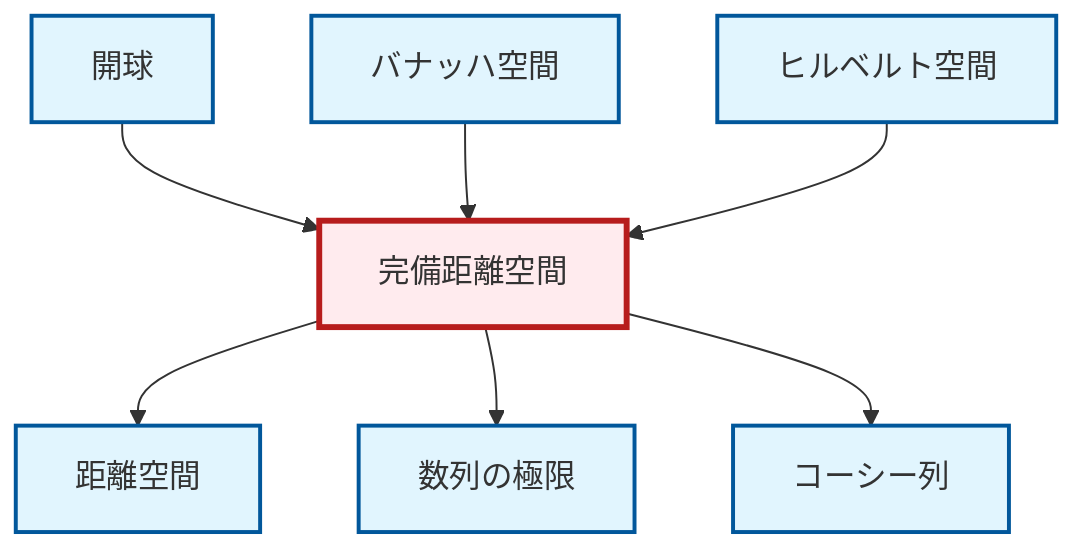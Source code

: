 graph TD
    classDef definition fill:#e1f5fe,stroke:#01579b,stroke-width:2px
    classDef theorem fill:#f3e5f5,stroke:#4a148c,stroke-width:2px
    classDef axiom fill:#fff3e0,stroke:#e65100,stroke-width:2px
    classDef example fill:#e8f5e9,stroke:#1b5e20,stroke-width:2px
    classDef current fill:#ffebee,stroke:#b71c1c,stroke-width:3px
    def-limit["数列の極限"]:::definition
    def-banach-space["バナッハ空間"]:::definition
    def-complete-metric-space["完備距離空間"]:::definition
    def-open-ball["開球"]:::definition
    def-metric-space["距離空間"]:::definition
    def-hilbert-space["ヒルベルト空間"]:::definition
    def-cauchy-sequence["コーシー列"]:::definition
    def-open-ball --> def-complete-metric-space
    def-banach-space --> def-complete-metric-space
    def-complete-metric-space --> def-metric-space
    def-complete-metric-space --> def-limit
    def-hilbert-space --> def-complete-metric-space
    def-complete-metric-space --> def-cauchy-sequence
    class def-complete-metric-space current